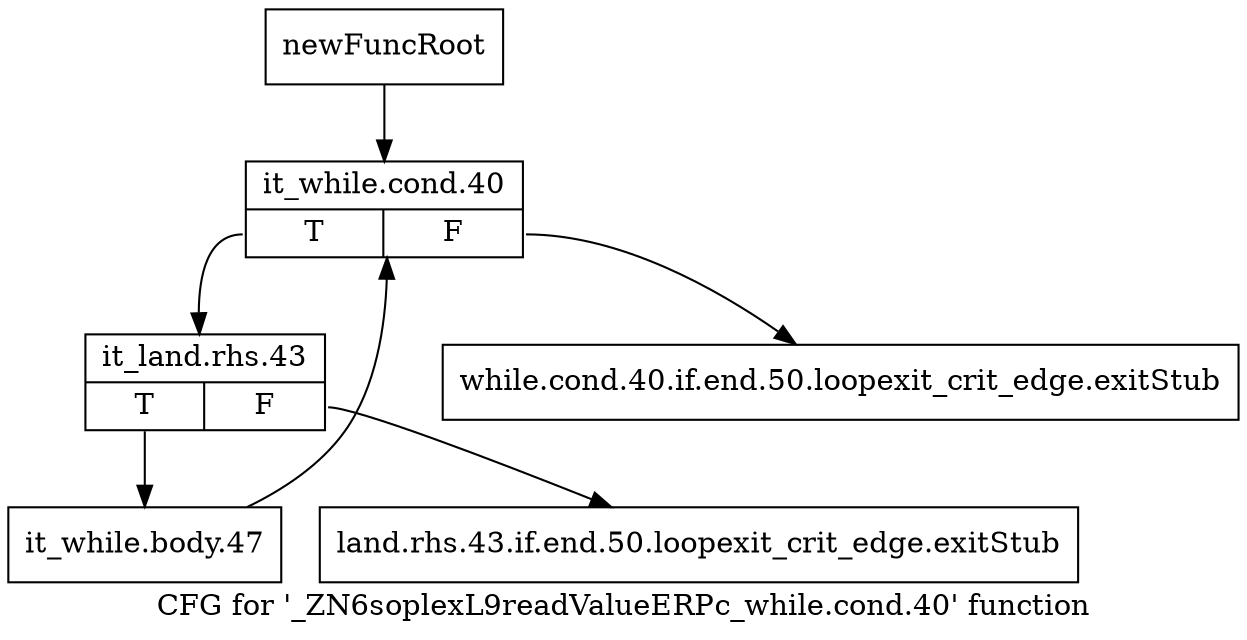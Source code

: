 digraph "CFG for '_ZN6soplexL9readValueERPc_while.cond.40' function" {
	label="CFG for '_ZN6soplexL9readValueERPc_while.cond.40' function";

	Node0x2e4a550 [shape=record,label="{newFuncRoot}"];
	Node0x2e4a550 -> Node0x2e4a640;
	Node0x2e4a5a0 [shape=record,label="{while.cond.40.if.end.50.loopexit_crit_edge.exitStub}"];
	Node0x2e4a5f0 [shape=record,label="{land.rhs.43.if.end.50.loopexit_crit_edge.exitStub}"];
	Node0x2e4a640 [shape=record,label="{it_while.cond.40|{<s0>T|<s1>F}}"];
	Node0x2e4a640:s0 -> Node0x2e4a690;
	Node0x2e4a640:s1 -> Node0x2e4a5a0;
	Node0x2e4a690 [shape=record,label="{it_land.rhs.43|{<s0>T|<s1>F}}"];
	Node0x2e4a690:s0 -> Node0x2e4a6e0;
	Node0x2e4a690:s1 -> Node0x2e4a5f0;
	Node0x2e4a6e0 [shape=record,label="{it_while.body.47}"];
	Node0x2e4a6e0 -> Node0x2e4a640;
}
